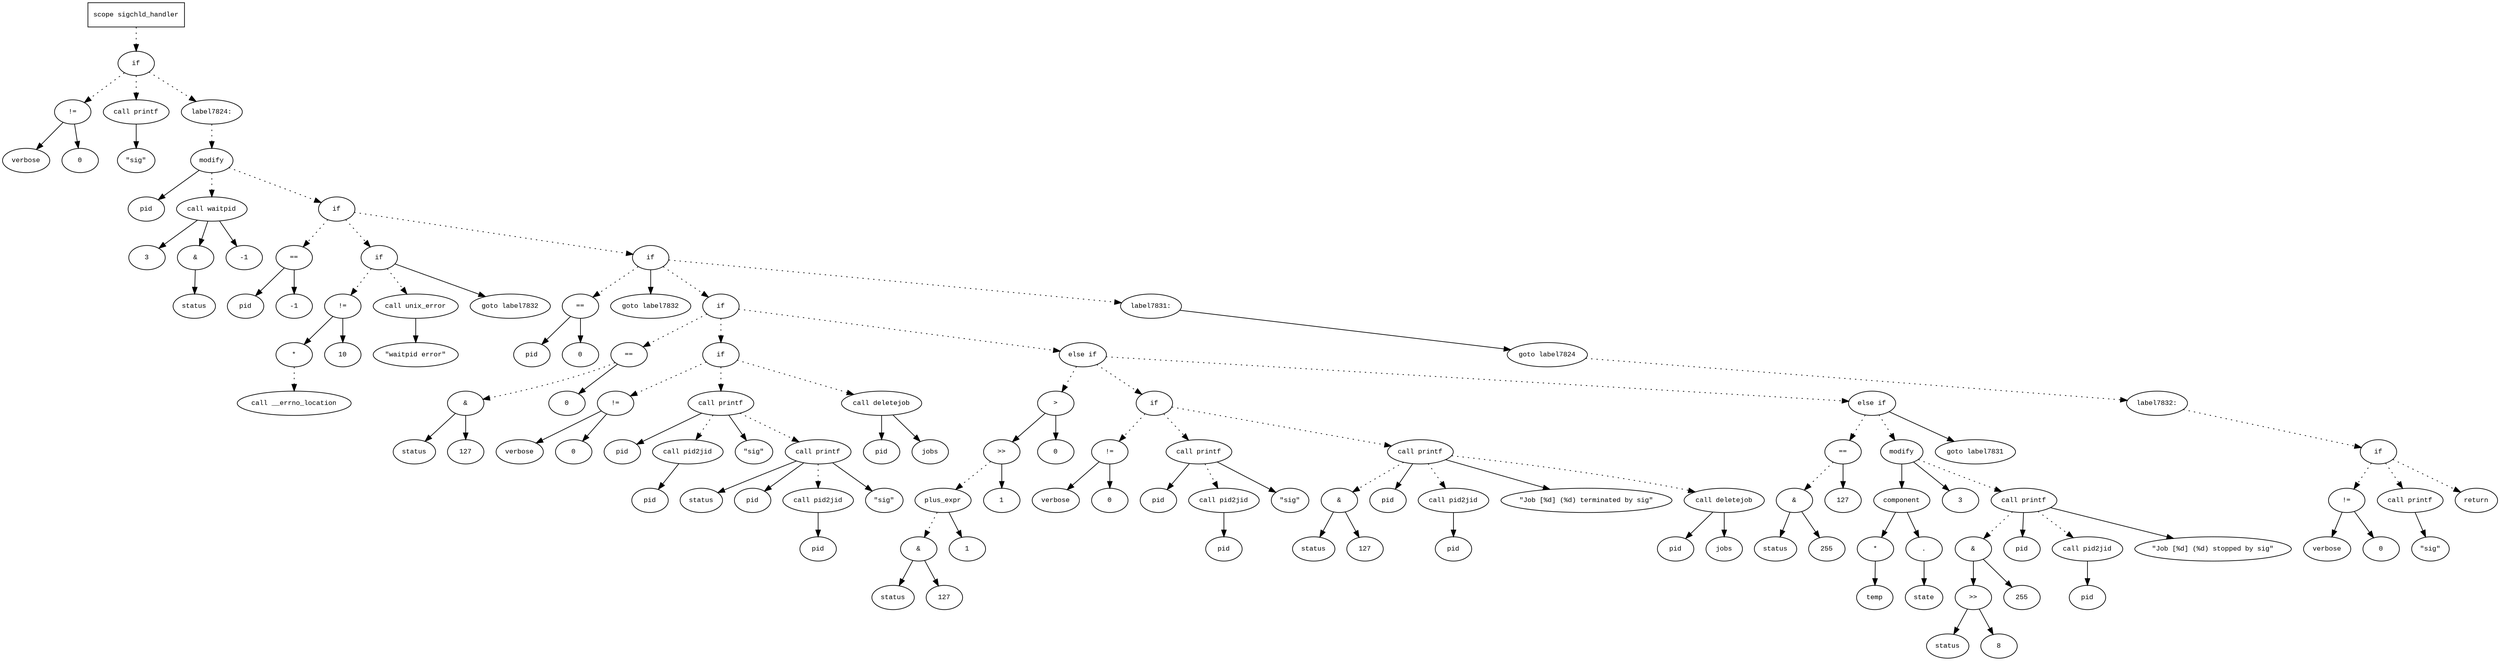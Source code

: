 digraph AST {
  graph [fontname="Times New Roman",fontsize=10];
  node  [fontname="Courier New",fontsize=10];
  edge  [fontname="Times New Roman",fontsize=10];

  node1 [label="scope sigchld_handler",shape=box];
  node2 [label="if",shape=ellipse];
  node1 -> node2 [style=dotted];
  node3 [label="!=",shape=ellipse];
  node4 [label="verbose",shape=ellipse];
  node3 -> node4;
  node5 [label="0",shape=ellipse];
  node3 -> node5;
  node2 -> node3 [style=dotted];
  node6 [label="call printf",shape=ellipse];
  node7 [label="\"sig\"",shape=ellipse];
  node6 -> node7;
  node2 -> node6 [style=dotted];
  node8 [label="label7824:",shape=ellipse];
  node2 -> node8 [style=dotted];
  node9 [label="modify",shape=ellipse];
  node10 [label="pid",shape=ellipse];
  node9 -> node10;
  node11 [label="call waitpid",shape=ellipse];
  node12 [label="3",shape=ellipse];
  node11 -> node12;
  node13 [label="&",shape=ellipse];
  node11 -> node13;
  node14 [label="status",shape=ellipse];
  node13 -> node14;
  node15 [label="-1",shape=ellipse];
  node11 -> node15;
  node9 -> node11 [style=dotted];
  node8 -> node9 [style=dotted];
  node16 [label="if",shape=ellipse];
  node9 -> node16 [style=dotted];
  node17 [label="==",shape=ellipse];
  node18 [label="pid",shape=ellipse];
  node17 -> node18;
  node19 [label="-1",shape=ellipse];
  node17 -> node19;
  node16 -> node17 [style=dotted];
  node20 [label="if",shape=ellipse];
  node16 -> node20 [style=dotted];
  node21 [label="!=",shape=ellipse];
  node22 [label="*",shape=ellipse];
  node23 [label="call __errno_location",shape=ellipse];
  node22 -> node23 [style=dotted];
  node21 -> node22;
  node24 [label="10",shape=ellipse];
  node21 -> node24;
  node20 -> node21 [style=dotted];
  node25 [label="call unix_error",shape=ellipse];
  node26 [label="\"waitpid error\"",shape=ellipse];
  node25 -> node26;
  node20 -> node25 [style=dotted];
  node27 [label="goto label7832",shape=ellipse];
  node20 -> node27;
  node28 [label="if",shape=ellipse];
  node16 -> node28 [style=dotted];
  node29 [label="==",shape=ellipse];
  node30 [label="pid",shape=ellipse];
  node29 -> node30;
  node31 [label="0",shape=ellipse];
  node29 -> node31;
  node28 -> node29 [style=dotted];
  node32 [label="goto label7832",shape=ellipse];
  node28 -> node32;
  node33 [label="if",shape=ellipse];
  node28 -> node33 [style=dotted];
  node34 [label="==",shape=ellipse];
  node35 [label="&",shape=ellipse];
  node36 [label="status",shape=ellipse];
  node35 -> node36;
  node37 [label="127",shape=ellipse];
  node35 -> node37;
  node34 -> node35 [style=dotted];
  node38 [label="0",shape=ellipse];
  node34 -> node38;
  node33 -> node34 [style=dotted];
  node39 [label="if",shape=ellipse];
  node33 -> node39 [style=dotted];
  node40 [label="!=",shape=ellipse];
  node41 [label="verbose",shape=ellipse];
  node40 -> node41;
  node42 [label="0",shape=ellipse];
  node40 -> node42;
  node39 -> node40 [style=dotted];
  node43 [label="call printf",shape=ellipse];
  node44 [label="pid",shape=ellipse];
  node43 -> node44;
  node45 [label="call pid2jid",shape=ellipse];
  node46 [label="pid",shape=ellipse];
  node45 -> node46;
  node43 -> node45 [style=dotted];
  node47 [label="\"sig\"",shape=ellipse];
  node43 -> node47;
  node39 -> node43 [style=dotted];
  node48 [label="call printf",shape=ellipse];
  node49 [label="status",shape=ellipse];
  node48 -> node49;
  node50 [label="pid",shape=ellipse];
  node48 -> node50;
  node51 [label="call pid2jid",shape=ellipse];
  node52 [label="pid",shape=ellipse];
  node51 -> node52;
  node48 -> node51 [style=dotted];
  node53 [label="\"sig\"",shape=ellipse];
  node48 -> node53;
  node43 -> node48 [style=dotted];
  node54 [label="call deletejob",shape=ellipse];
  node55 [label="pid",shape=ellipse];
  node54 -> node55;
  node56 [label="jobs",shape=ellipse];
  node54 -> node56;
  node39 -> node54 [style=dotted];
  node57 [label="else if",shape=ellipse];
  node33 -> node57 [style=dotted];
  node58 [label=">",shape=ellipse];
  node59 [label=">>",shape=ellipse];
  node60 [label="plus_expr",shape=ellipse];
  node61 [label="&",shape=ellipse];
  node62 [label="status",shape=ellipse];
  node61 -> node62;
  node63 [label="127",shape=ellipse];
  node61 -> node63;
  node60 -> node61 [style=dotted];
  node64 [label="1",shape=ellipse];
  node60 -> node64;
  node59 -> node60 [style=dotted];
  node65 [label="1",shape=ellipse];
  node59 -> node65;
  node58 -> node59;
  node66 [label="0",shape=ellipse];
  node58 -> node66;
  node57 -> node58 [style=dotted];
  node67 [label="if",shape=ellipse];
  node57 -> node67 [style=dotted];
  node68 [label="!=",shape=ellipse];
  node69 [label="verbose",shape=ellipse];
  node68 -> node69;
  node70 [label="0",shape=ellipse];
  node68 -> node70;
  node67 -> node68 [style=dotted];
  node71 [label="call printf",shape=ellipse];
  node72 [label="pid",shape=ellipse];
  node71 -> node72;
  node73 [label="call pid2jid",shape=ellipse];
  node74 [label="pid",shape=ellipse];
  node73 -> node74;
  node71 -> node73 [style=dotted];
  node75 [label="\"sig\"",shape=ellipse];
  node71 -> node75;
  node67 -> node71 [style=dotted];
  node76 [label="call printf",shape=ellipse];
  node77 [label="&",shape=ellipse];
  node78 [label="status",shape=ellipse];
  node77 -> node78;
  node79 [label="127",shape=ellipse];
  node77 -> node79;
  node76 -> node77 [style=dotted];
  node80 [label="pid",shape=ellipse];
  node76 -> node80;
  node81 [label="call pid2jid",shape=ellipse];
  node82 [label="pid",shape=ellipse];
  node81 -> node82;
  node76 -> node81 [style=dotted];
  node83 [label="\"Job [%d] (%d) terminated by sig\"",shape=ellipse];
  node76 -> node83;
  node67 -> node76 [style=dotted];
  node84 [label="call deletejob",shape=ellipse];
  node85 [label="pid",shape=ellipse];
  node84 -> node85;
  node86 [label="jobs",shape=ellipse];
  node84 -> node86;
  node76 -> node84 [style=dotted];
  node87 [label="else if",shape=ellipse];
  node57 -> node87 [style=dotted];
  node88 [label="==",shape=ellipse];
  node89 [label="&",shape=ellipse];
  node90 [label="status",shape=ellipse];
  node89 -> node90;
  node91 [label="255",shape=ellipse];
  node89 -> node91;
  node88 -> node89 [style=dotted];
  node92 [label="127",shape=ellipse];
  node88 -> node92;
  node87 -> node88 [style=dotted];
  node93 [label="modify",shape=ellipse];
  node94 [label="component",shape=ellipse];
  node93 -> node94;
  node95 [label="*",shape=ellipse];
  node96 [label="temp",shape=ellipse];
  node95 -> node96;
  node94 -> node95;
  node97 [label=".",shape=ellipse];
  node94 -> node97;
  node98 [label="state",shape=ellipse];
  node97 -> node98;
  node99 [label="3",shape=ellipse];
  node93 -> node99;
  node87 -> node93 [style=dotted];
  node100 [label="call printf",shape=ellipse];
  node101 [label="&",shape=ellipse];
  node102 [label=">>",shape=ellipse];
  node103 [label="status",shape=ellipse];
  node102 -> node103;
  node104 [label="8",shape=ellipse];
  node102 -> node104;
  node101 -> node102;
  node105 [label="255",shape=ellipse];
  node101 -> node105;
  node100 -> node101 [style=dotted];
  node106 [label="pid",shape=ellipse];
  node100 -> node106;
  node107 [label="call pid2jid",shape=ellipse];
  node108 [label="pid",shape=ellipse];
  node107 -> node108;
  node100 -> node107 [style=dotted];
  node109 [label="\"Job [%d] (%d) stopped by sig\"",shape=ellipse];
  node100 -> node109;
  node93 -> node100 [style=dotted];
  node110 [label="goto label7831",shape=ellipse];
  node87 -> node110;
  node111 [label="label7831:",shape=ellipse];
  node28 -> node111 [style=dotted];
  node112 [label="goto label7824",shape=ellipse];
  node111 -> node112;
  node113 [label="label7832:",shape=ellipse];
  node112 -> node113 [style=dotted];
  node114 [label="if",shape=ellipse];
  node113 -> node114 [style=dotted];
  node115 [label="!=",shape=ellipse];
  node116 [label="verbose",shape=ellipse];
  node115 -> node116;
  node117 [label="0",shape=ellipse];
  node115 -> node117;
  node114 -> node115 [style=dotted];
  node118 [label="call printf",shape=ellipse];
  node119 [label="\"sig\"",shape=ellipse];
  node118 -> node119;
  node114 -> node118 [style=dotted];
  node120 [label="return",shape=ellipse];
  node114 -> node120 [style=dotted];
} 
